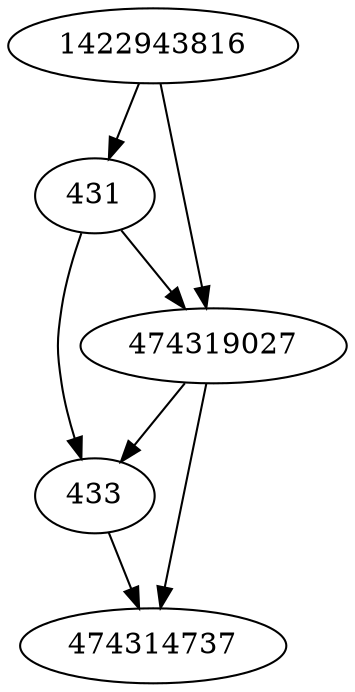 strict digraph  {
1422943816;
431;
433;
474314737;
474319027;
1422943816 -> 431;
1422943816 -> 474319027;
431 -> 474319027;
431 -> 433;
433 -> 474314737;
474319027 -> 433;
474319027 -> 474314737;
}

